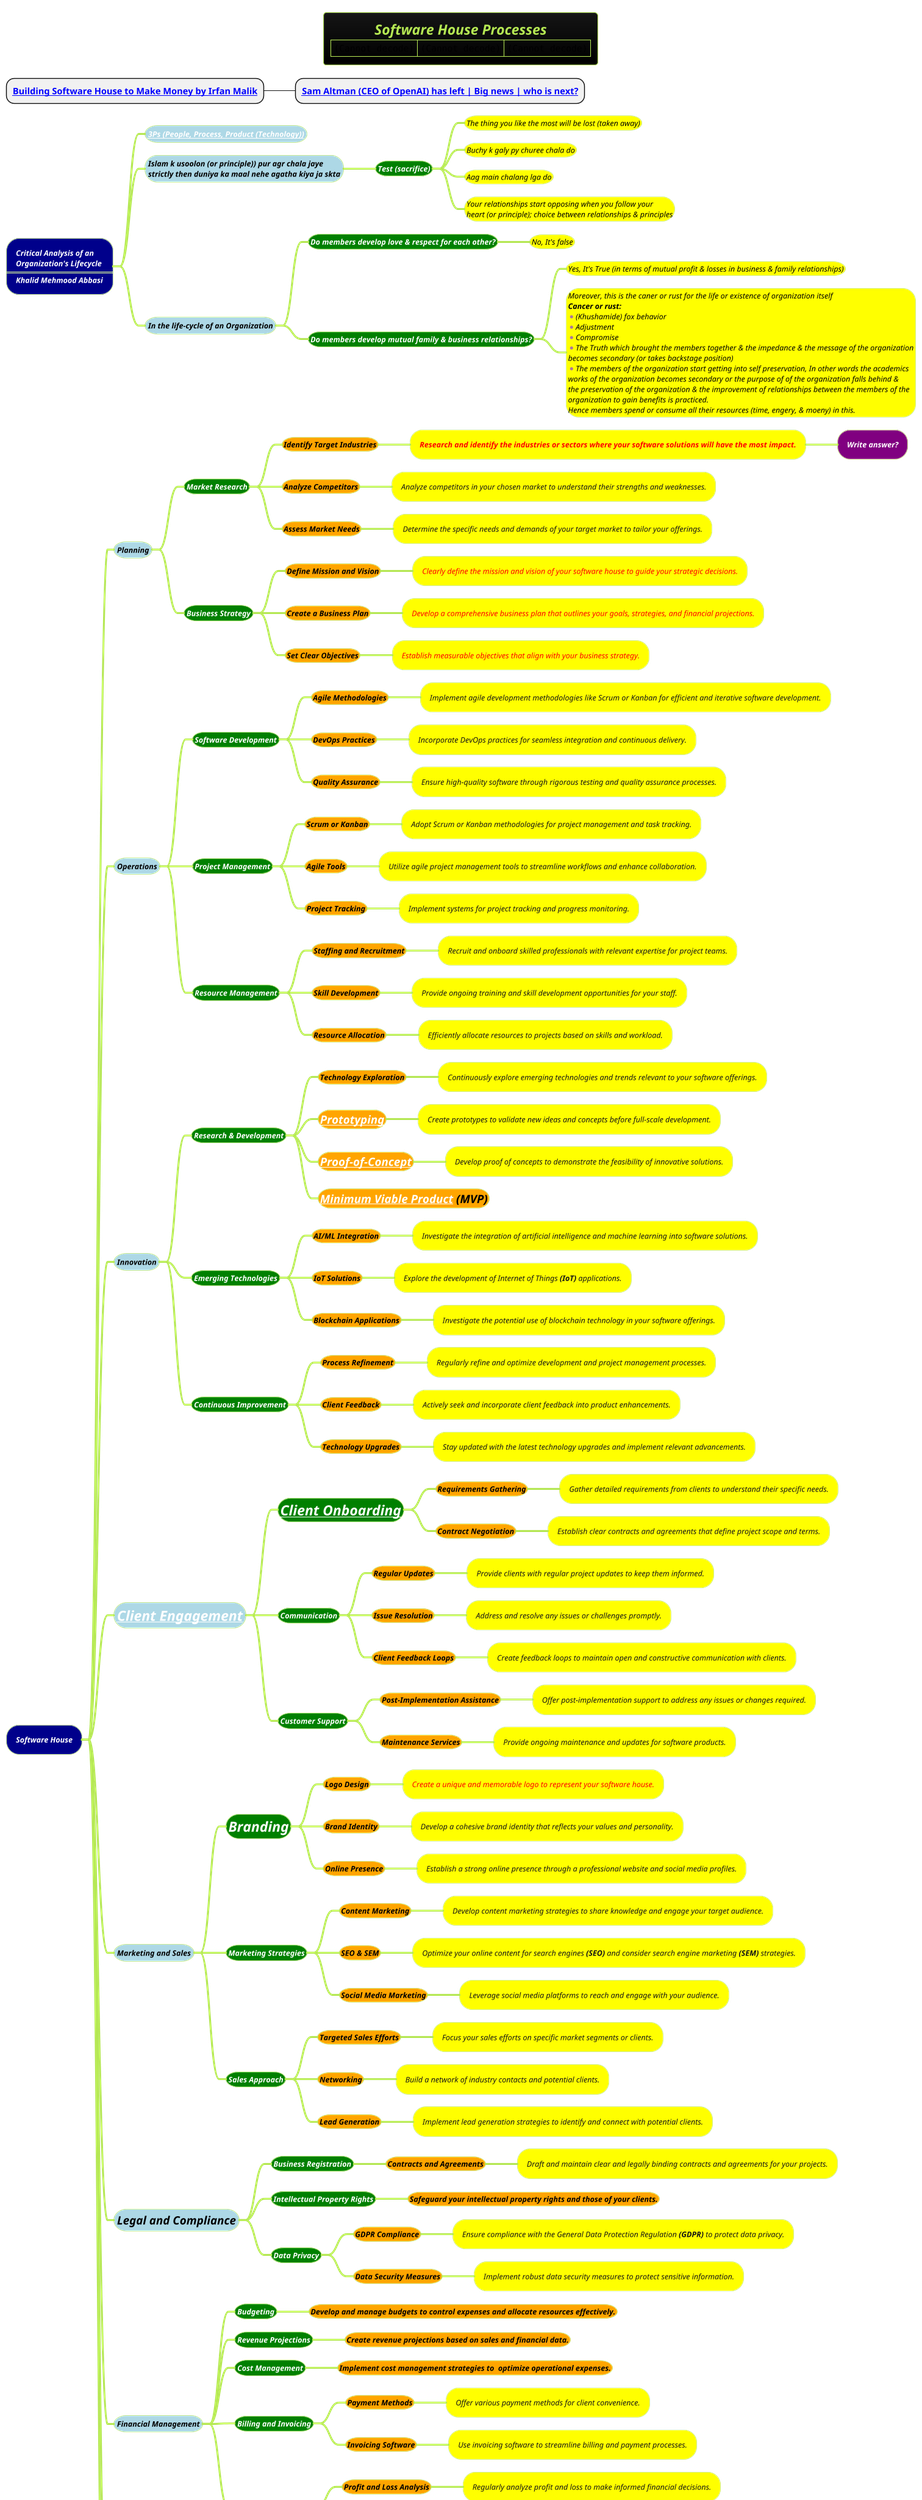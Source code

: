 @startmindmap
title =<i><size:18>Software House Processes \n|<img:images/img.png>|<img:images/img_1.png{scale=.529}>|<img:images/img_2.png{scale=.4}>|
* <b>[[https://www.youtube.com/watch?v=YSs4r95C_Dc&ab_channel=IrfanMalik Building Software House to Make Money by Irfan Malik]]
** <b>[[https://www.youtube.com/watch?v=OxpNNqdCug8&ab_channel=IrfanMalik Sam Altman (CEO of OpenAI) has left | Big news | who is next?]]
!theme hacker

*[#darkblue] <color #white><i><size:12>Critical Analysis of an \n<color #white><i><size:12>Organization's Lifecycle \n====\n<color #white><i><size:12>Khalid Mehmood Abbasi
**[#lightblue] <i><size:12><color #black>[[https://www.youtube.com/watch?v=u2dMydCi8xk&list=LL&index=15&ab_channel=RonHollis 3Ps (People, Process, Product (Technology))]]
**[#lightblue] <i><size:12><color #black>Islam k usoolon (or principle)) pur agr chala jaye \n<i><size:12><color #black>strictly then duniya ka maal nehe agatha kiya ja skta
***[#green] <i><size:12><color #white><b>Test (sacrifice)
****[#yellow] <i><size:12><color #black>The thing you like the most will be lost (taken away)
****[#yellow] <i><size:12><color #black>Buchy k galy py churee chala do
****[#yellow] <i><size:12><color #black>Aag main chalang lga do
****[#yellow] <i><size:12><color #black>Your relationships start opposing when you follow your \n<i><size:12><color #black>heart (or principle); choice between relationships & principles
**[#lightblue] <i><size:12><color #black>In the life-cycle of an Organization
***[#green] <i><size:12><color #white><b>Do members develop love & respect for each other?
****[#yellow] <i><size:12><color #black>No, It's false
***[#green] <i><size:12><color #white><b>Do members develop mutual family & business relationships?
****[#yellow] <i><size:12><color #black>Yes, It's True (in terms of mutual profit & losses in business & family relationships)
****[#yellow]:<i><size:12><color #black>Moreover, this is the caner or rust for the life or existence of organization itself
<b><i><size:12><color #black>Cancer or rust:
*<i><size:12><color #black>(Khushamide) fox behavior
*<i><size:12><color #black>Adjustment
*<i><size:12><color #black>Compromise
*<i><size:12><color #black>The Truth which brought the members together & the impedance & the message of the organization
<i><size:12><color #black>becomes secondary (or takes backstage position)
*<i><size:12><color #black>The members of the organization start getting into self preservation, In other words the academics
<i><size:12><color #black>works of the organization becomes secondary or the purpose of of the organization falls behind &
<i><size:12><color #black>the preservation of the organization & the improvement of relationships between the members of the
<i><size:12><color #black>organization to gain benefits is practiced.
<i><size:12><color #black>Hence members spend or consume all their resources (time, engery, & moeny) in this.;


*[#darkblue] <color #white><i><size:12>Software House
**[#lightblue] <i><size:12><color #black>Planning
***[#green] <i><size:12><color #white>**Market Research**
****[#orange] <i><size:12><color #black>**Identify Target Industries**
*****[#yellow] <i><size:12><color #red>**Research and identify the industries or sectors where your software solutions will have the most impact.**
******[#purple] <i><size:12><color #white>**Write answer?**
****[#orange] <i><size:12><color #black>**Analyze Competitors**
*****[#yellow] <i><size:12>Analyze competitors in your chosen market to understand their strengths and weaknesses.
****[#orange] <i><size:12><color #black>**Assess Market Needs**
*****[#yellow] <i><size:12>Determine the specific needs and demands of your target market to tailor your offerings.

***[#green] <i><size:12><color #white>**Business Strategy**
****[#orange] <i><size:12><color #black>**Define Mission and Vision**
*****[#yellow] <i><size:12><color #red>Clearly define the mission and vision of your software house to guide your strategic decisions.
****[#orange] <i><size:12><color #black>**Create a Business Plan**
*****[#yellow] <i><size:12><color #red>Develop a comprehensive business plan that outlines your goals, strategies, and financial projections.
****[#orange] <i><size:12><color #black>**Set Clear Objectives**
*****[#yellow] <i><size:12><color #red>Establish measurable objectives that align with your business strategy.

**[#lightblue] <i><size:12><color #black>Operations
***[#green] <i><size:12><color #white>**Software Development**
****[#orange] <i><size:12><color #black>**Agile Methodologies**
*****[#yellow] <i><size:12>Implement agile development methodologies like Scrum or Kanban for efficient and iterative software development.
****[#orange] <i><size:12><color #black>**DevOps Practices**
*****[#yellow] <i><size:12>Incorporate DevOps practices for seamless integration and continuous delivery.
****[#orange] <i><size:12><color #black>**Quality Assurance**
*****[#yellow] <i><size:12>Ensure high-quality software through rigorous testing and quality assurance processes.

***[#green] <i><size:12><color #white>**Project Management**
****[#orange] <i><size:12><color #black>**Scrum or Kanban**
*****[#yellow] <i><size:12>Adopt Scrum or Kanban methodologies for project management and task tracking.
****[#orange] <i><size:12><color #black>**Agile Tools**
*****[#yellow] <i><size:12>Utilize agile project management tools to streamline workflows and enhance collaboration.
****[#orange] <i><size:12><color #black>**Project Tracking**
*****[#yellow] <i><size:12>Implement systems for project tracking and progress monitoring.

***[#green] <i><size:12><color #white>**Resource Management**
****[#orange] <i><size:12><color #black>**Staffing and Recruitment**
*****[#yellow] <i><size:12>Recruit and onboard skilled professionals with relevant expertise for project teams.
****[#orange] <i><size:12><color #black>**Skill Development**
*****[#yellow] <i><size:12>Provide ongoing training and skill development opportunities for your staff.
****[#orange] <i><size:12><color #black>**Resource Allocation**
*****[#yellow] <i><size:12>Efficiently allocate resources to projects based on skills and workload.

**[#lightblue] <i><size:12><color #black>Innovation
***[#green] <i><size:12><color #white>**Research & Development**
****[#orange] <i><size:12><color #black>**Technology Exploration**
*****[#yellow] <i><size:12>Continuously explore emerging technologies and trends relevant to your software offerings.
****[#orange] <i><size:18><color #black>**[[docs/1-Requirement-Engineering/MVP-PoC-and-case-study/Prototyping.puml Prototyping]]**
*****[#yellow] <i><size:12>Create prototypes to validate new ideas and concepts before full-scale development.
****[#orange] <i><size:18><color #black><b>[[docs/1-Requirement-Engineering/MVP-PoC-and-case-study/Proof-of-Concept.puml Proof-of-Concept]]
*****[#yellow] <i><size:12>Develop proof of concepts to demonstrate the feasibility of innovative solutions.
****[#orange] <i><size:18><color #black><b>[[docs/3-programming-languages/clean-architecture/mvp-minimum-viable-product-cheat-sheet.png Minimum Viable Product]] (MVP)

***[#green] <i><size:12><color #white>**Emerging Technologies**
****[#orange] <i><size:12><color #black>**AI/ML Integration**
*****[#yellow] <i><size:12>Investigate the integration of artificial intelligence and machine learning into software solutions.
****[#orange] <i><size:12><color #black>**IoT Solutions**
*****[#yellow] <i><size:12>Explore the development of Internet of Things **(IoT)** applications.
****[#orange] <i><size:12><color #black>**Blockchain Applications**
*****[#yellow] <i><size:12>Investigate the potential use of blockchain technology in your software offerings.

***[#green] <i><size:12><color #white>**Continuous Improvement**
****[#orange] <i><size:12><color #black>**Process Refinement**
*****[#yellow] <i><size:12>Regularly refine and optimize development and project management processes.
****[#orange] <i><size:12><color #black>**Client Feedback**
*****[#yellow] <i><size:12>Actively seek and incorporate client feedback into product enhancements.
****[#orange] <i><size:12><color #black>**Technology Upgrades**
*****[#yellow] <i><size:12>Stay updated with the latest technology upgrades and implement relevant advancements.

**[#lightblue] <i><size:22><color #d><b>[[docs/1-business-analyst/client-management/Helping-Clients-Make-Money-Save-Money-and-Save-Time.puml Client Engagement]]
***[#green] <i><size:22><color #white>**[[docs/1-business-analyst/client-management/2-types-of-client.puml Client Onboarding]]**
****[#orange] <i><size:12><color #black>**Requirements Gathering**
*****[#yellow] <i><size:12>Gather detailed requirements from clients to understand their specific needs.
****[#orange] <i><size:12><color #black>**Contract Negotiation**
*****[#yellow] <i><size:12>Establish clear contracts and agreements that define project scope and terms.

***[#green] <i><size:12><color #white>**Communication**
****[#orange] <i><size:12><color #black>**Regular Updates**
*****[#yellow] <i><size:12>Provide clients with regular project updates to keep them informed.
****[#orange] <i><size:12><color #black>**Issue Resolution**
*****[#yellow] <i><size:12>Address and resolve any issues or challenges promptly.
****[#orange] <i><size:12><color #black>**Client Feedback Loops**
*****[#yellow] <i><size:12>Create feedback loops to maintain open and constructive communication with clients.

***[#green] <i><size:12><color #white>**Customer Support**
****[#orange] <i><size:12><color #black>**Post-Implementation Assistance**
*****[#yellow] <i><size:12>Offer post-implementation support to address any issues or changes required.
****[#orange] <i><size:12><color #black>**Maintenance Services**
*****[#yellow] <i><size:12>Provide ongoing maintenance and updates for software products.

**[#lightblue] <i><size:12><color #black>Marketing and Sales
***[#green] <i><size:22><color #white>**Branding**
****[#orange] <i><size:12><color #black>**Logo Design**
*****[#yellow] <i><size:12><color #red>Create a unique and memorable logo to represent your software house.
****[#orange] <i><size:12><color #black>**Brand Identity**
*****[#yellow] <i><size:12>Develop a cohesive brand identity that reflects your values and personality.
****[#orange] <i><size:12><color #black>**Online Presence**
*****[#yellow] <i><size:12>Establish a strong online presence through a professional website and social media profiles.

***[#green] <i><size:12><color #white>**Marketing Strategies**
****[#orange] <i><size:12><color #black>**Content Marketing**
*****[#yellow] <i><size:12>Develop content marketing strategies to share knowledge and engage your target audience.
****[#orange] <i><size:12><color #black>**SEO & SEM**
*****[#yellow] <i><size:12>Optimize your online content for search engines **(SEO)** and consider search engine marketing **(SEM)** strategies.
****[#orange] <i><size:12><color #black>**Social Media Marketing**
*****[#yellow] <i><size:12>Leverage social media platforms to reach and engage with your audience.

***[#green] <i><size:12><color #white>**Sales Approach**
****[#orange] <i><size:12><color #black>**Targeted Sales Efforts**
*****[#yellow] <i><size:12>Focus your sales efforts on specific market segments or clients.
****[#orange] <i><size:12><color #black>**Networking**
*****[#yellow] <i><size:12>Build a network of industry contacts and potential clients.
****[#orange] <i><size:12><color #black>**Lead Generation**
*****[#yellow] <i><size:12>Implement lead generation strategies to identify and connect with potential clients.

**[#lightblue] <i><size:18><color #black>Legal and Compliance
***[#green] <i><size:12><color #white>**Business Registration**
****[#orange] <i><size:12><color #black>**Contracts and Agreements**
*****[#yellow] <i><size:12>Draft and maintain clear and legally binding contracts and agreements for your projects.
***[#green] <i><size:12><color #white>**Intellectual Property Rights**
****[#orange] <i><size:12><color #black>**Safeguard your intellectual property rights and those of your clients.**

***[#green] <i><size:12><color #white>**Data Privacy**
****[#orange] <i><size:12><color #black>**GDPR Compliance**
*****[#yellow] <i><size:12>Ensure compliance with the General Data Protection Regulation **(GDPR)** to protect data privacy.
****[#orange] <i><size:12><color #black>**Data Security Measures**
*****[#yellow] <i><size:12>Implement robust data security measures to protect sensitive information.

**[#lightblue] <i><size:12><color #black>Financial Management
***[#green] <i><size:12><color #white>**Budgeting**
****[#orange] <i><size:12><color #black>**Develop and manage budgets to control expenses and allocate resources effectively.**
***[#green] <i><size:12><color #white>**Revenue Projections**
****[#orange] <i><size:12><color #black>**Create revenue projections based on sales and financial data.**
***[#green] <i><size:12><color #white>**Cost Management**
****[#orange] <i><size:12><color #black>**Implement cost management strategies to  optimize operational expenses.**

***[#green] <i><size:12><color #white>**Billing and Invoicing**
****[#orange] <i><size:12><color #black>**Payment Methods**
*****[#yellow] <i><size:12>Offer various payment methods for client convenience.
****[#orange] <i><size:12><color #black>**Invoicing Software**
*****[#yellow] <i><size:12>Use invoicing software to streamline billing and payment processes.

***[#green] <i><size:12><color #white>**Financial Reporting**
****[#orange] <i><size:12><color #black>**Profit and Loss Analysis**
*****[#yellow] <i><size:12>Regularly analyze profit and loss to make informed financial decisions.
****[#orange] <i><size:12><color #black>**Cash Flow Management**
*****[#yellow] <i><size:12>Manage cash flow to ensure stability and sustainability.

**[#lightblue] <i><size:12><color #black>Company Culture
***[#green] <i><size:12><color #white>**Values and Ethics**
****[#orange] <i><size:12><color #black>**Define and promote company values and ethical principles.**
***[#green] <i><size:12><color #white>**Employee Engagement**
****[#orange] <i><size:12><color #black>**Foster a culture of employee engagement, motivation, and satisfaction.**
***[#green] <i><size:12><color #white>**Work-Life Balance**
****[#orange] <i><size:12><color #black>**Support work-life balance to enhance employee well-being.**

***[#green] <i><size:12><color #white>**Learning and Development**
****[#orange] <i><size:12><color #black>**Training Programs**
*****[#yellow] <i><size:12>Offer training programs to enhance employee skills and knowledge.
****[#orange] <i><size:12><color #black>**Skill Enhancement**
*****[#yellow] <i><size:12>Encourage skill enhancement and certification opportunities.
****[#orange] <i><size:12><color #black>**Certification**
*****[#yellow] <i><size:12>Support employees in obtaining relevant certifications and qualifications.

**[#lightblue] <i><size:12><color #black>Growth and Expansion
***[#green] <i><size:12><color #white>**Scaling**
****[#orange] <i><size:12><color #black>**Expanding Services**
*****[#yellow] <i><size:12>Consider expanding the range of services offered to diversify revenue streams.
****[#orange] <i><size:12><color #black>**Global Reach**
*****[#yellow] <i><size:12>Explore opportunities for expanding your software house's global presence.

***[#green] <i><size:12><color #white>**Strategic Partnerships**
****[#orange] <i><size:12><color #black>**Alliances**
*****[#yellow] <i><size:12>Form alliances and partnerships with other companies to enhance capabilities.
****[#orange] <i><size:12><color #black>**Collaborations**
*****[#yellow] <i><size:12>Collaborate on projects or initiatives with strategic partners.
****[#orange] <i><size:12><color #black>**Joint Ventures**
*****[#yellow] <i><size:12>Explore joint ventures for specialized projects or market entry.

***[#green] <i><size:12><color #white>**Diversification**
****[#orange] <i><size:12><color #black>**Entering New Markets**
*****[#yellow] <i><size:12>Consider entering new geographical markets or industries.
****[#orange] <i><size:12><color #black>**Exploring Different Industries**
*****[#yellow] <i><size:12>Explore opportunities in industries different from your current focus.

@endmindmap



